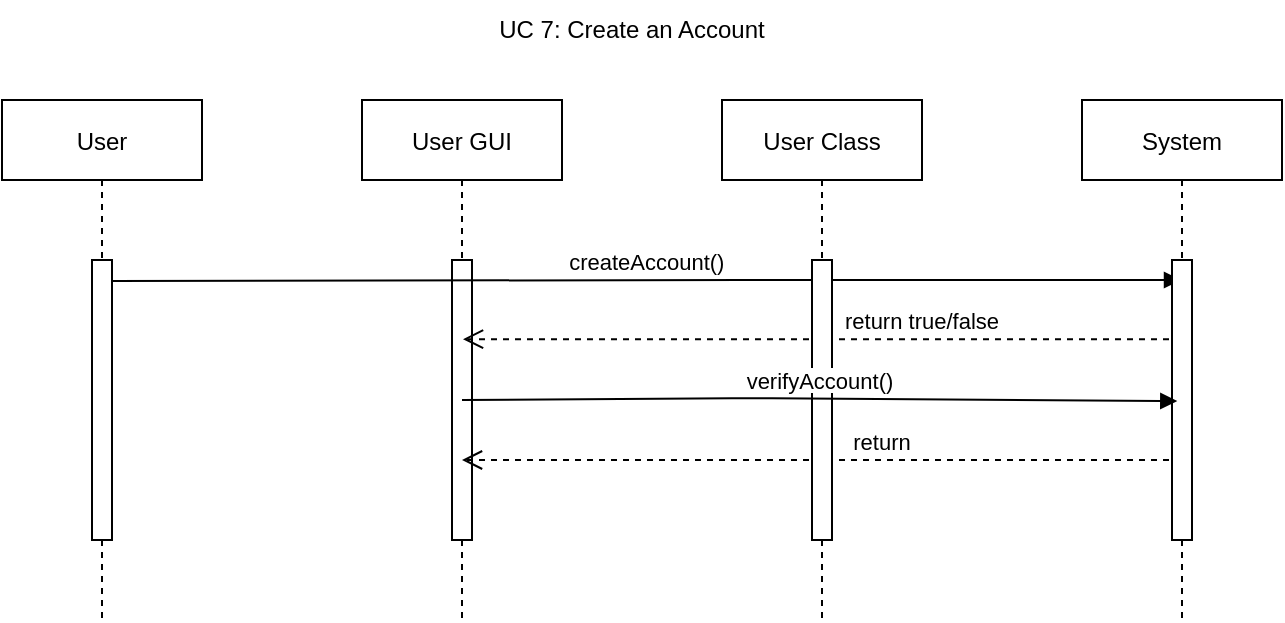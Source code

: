 <mxfile version="17.1.0" type="github">
  <diagram id="kgpKYQtTHZ0yAKxKKP6v" name="Page-1">
    <mxGraphModel dx="875" dy="804" grid="1" gridSize="10" guides="1" tooltips="1" connect="1" arrows="1" fold="1" page="1" pageScale="1" pageWidth="850" pageHeight="1100" math="0" shadow="0">
      <root>
        <mxCell id="0" />
        <mxCell id="1" parent="0" />
        <mxCell id="3nuBFxr9cyL0pnOWT2aG-1" value="User" style="shape=umlLifeline;perimeter=lifelinePerimeter;container=1;collapsible=0;recursiveResize=0;rounded=0;shadow=0;strokeWidth=1;" parent="1" vertex="1">
          <mxGeometry x="120" y="80" width="100" height="260" as="geometry" />
        </mxCell>
        <mxCell id="3nuBFxr9cyL0pnOWT2aG-2" value="" style="points=[];perimeter=orthogonalPerimeter;rounded=0;shadow=0;strokeWidth=1;" parent="3nuBFxr9cyL0pnOWT2aG-1" vertex="1">
          <mxGeometry x="45" y="80" width="10" height="140" as="geometry" />
        </mxCell>
        <mxCell id="3nuBFxr9cyL0pnOWT2aG-5" value="User GUI" style="shape=umlLifeline;perimeter=lifelinePerimeter;container=1;collapsible=0;recursiveResize=0;rounded=0;shadow=0;strokeWidth=1;" parent="1" vertex="1">
          <mxGeometry x="300" y="80" width="100" height="260" as="geometry" />
        </mxCell>
        <mxCell id="3nuBFxr9cyL0pnOWT2aG-6" value="" style="points=[];perimeter=orthogonalPerimeter;rounded=0;shadow=0;strokeWidth=1;" parent="3nuBFxr9cyL0pnOWT2aG-5" vertex="1">
          <mxGeometry x="45" y="80" width="10" height="140" as="geometry" />
        </mxCell>
        <mxCell id="8FzZY1UFn7kH9PVHiw3O-6" value="return" style="verticalAlign=bottom;endArrow=open;dashed=1;endSize=8;shadow=0;strokeWidth=1;" edge="1" parent="3nuBFxr9cyL0pnOWT2aG-5">
          <mxGeometry x="-0.168" relative="1" as="geometry">
            <mxPoint x="50" y="180" as="targetPoint" />
            <mxPoint x="409.5" y="180" as="sourcePoint" />
            <Array as="points" />
            <mxPoint as="offset" />
          </mxGeometry>
        </mxCell>
        <mxCell id="3nuBFxr9cyL0pnOWT2aG-7" value="return true/false" style="verticalAlign=bottom;endArrow=open;dashed=1;endSize=8;shadow=0;strokeWidth=1;entryX=0.505;entryY=0.46;entryDx=0;entryDy=0;entryPerimeter=0;" parent="1" source="8FzZY1UFn7kH9PVHiw3O-3" target="3nuBFxr9cyL0pnOWT2aG-5" edge="1">
          <mxGeometry x="-0.279" relative="1" as="geometry">
            <mxPoint x="275" y="236" as="targetPoint" />
            <Array as="points" />
            <mxPoint as="offset" />
          </mxGeometry>
        </mxCell>
        <mxCell id="3nuBFxr9cyL0pnOWT2aG-8" value="createAccount()" style="verticalAlign=bottom;endArrow=block;shadow=0;strokeWidth=1;exitX=0.549;exitY=0.348;exitDx=0;exitDy=0;exitPerimeter=0;" parent="1" source="3nuBFxr9cyL0pnOWT2aG-1" target="8FzZY1UFn7kH9PVHiw3O-3" edge="1">
          <mxGeometry relative="1" as="geometry">
            <mxPoint x="210" y="170" as="sourcePoint" />
            <Array as="points">
              <mxPoint x="500" y="170" />
            </Array>
          </mxGeometry>
        </mxCell>
        <mxCell id="8FzZY1UFn7kH9PVHiw3O-1" value="User Class" style="shape=umlLifeline;perimeter=lifelinePerimeter;container=1;collapsible=0;recursiveResize=0;rounded=0;shadow=0;strokeWidth=1;" vertex="1" parent="1">
          <mxGeometry x="480" y="80" width="100" height="260" as="geometry" />
        </mxCell>
        <mxCell id="8FzZY1UFn7kH9PVHiw3O-2" value="" style="points=[];perimeter=orthogonalPerimeter;rounded=0;shadow=0;strokeWidth=1;" vertex="1" parent="8FzZY1UFn7kH9PVHiw3O-1">
          <mxGeometry x="45" y="80" width="10" height="140" as="geometry" />
        </mxCell>
        <mxCell id="8FzZY1UFn7kH9PVHiw3O-3" value="System" style="shape=umlLifeline;perimeter=lifelinePerimeter;container=1;collapsible=0;recursiveResize=0;rounded=0;shadow=0;strokeWidth=1;" vertex="1" parent="1">
          <mxGeometry x="660" y="80" width="100" height="260" as="geometry" />
        </mxCell>
        <mxCell id="8FzZY1UFn7kH9PVHiw3O-4" value="" style="points=[];perimeter=orthogonalPerimeter;rounded=0;shadow=0;strokeWidth=1;" vertex="1" parent="8FzZY1UFn7kH9PVHiw3O-3">
          <mxGeometry x="45" y="80" width="10" height="140" as="geometry" />
        </mxCell>
        <mxCell id="8FzZY1UFn7kH9PVHiw3O-5" value="verifyAccount()" style="verticalAlign=bottom;endArrow=block;shadow=0;strokeWidth=1;entryX=0.264;entryY=0.504;entryDx=0;entryDy=0;entryPerimeter=0;" edge="1" parent="1" target="8FzZY1UFn7kH9PVHiw3O-4">
          <mxGeometry relative="1" as="geometry">
            <mxPoint x="350" y="230" as="sourcePoint" />
            <mxPoint x="690" y="229" as="targetPoint" />
            <Array as="points">
              <mxPoint x="495" y="229.09" />
            </Array>
          </mxGeometry>
        </mxCell>
        <mxCell id="8FzZY1UFn7kH9PVHiw3O-7" value="UC 7: Create an Account" style="text;strokeColor=none;fillColor=none;html=1;align=center;verticalAlign=middle;whiteSpace=wrap;rounded=0;hachureGap=4;" vertex="1" parent="1">
          <mxGeometry x="360" y="30" width="150" height="30" as="geometry" />
        </mxCell>
      </root>
    </mxGraphModel>
  </diagram>
</mxfile>
